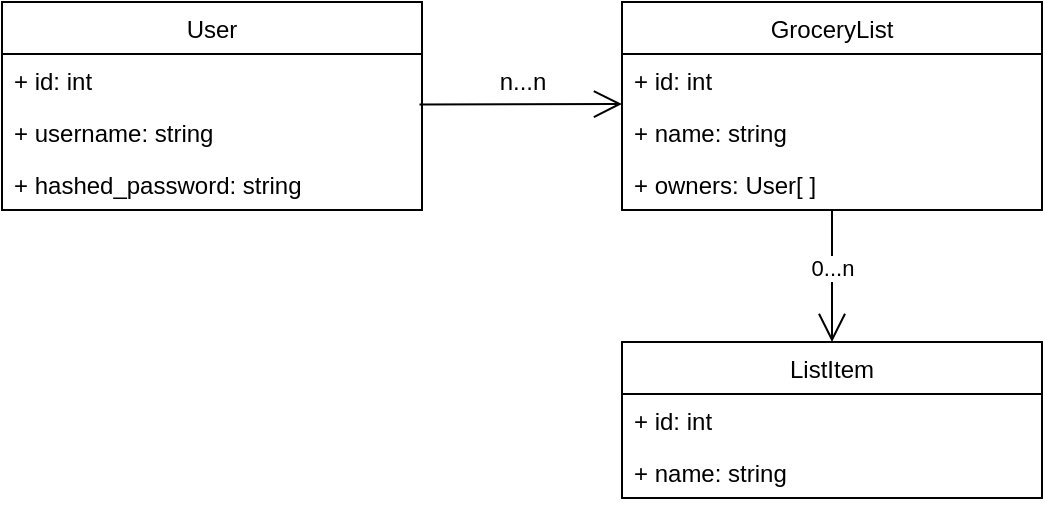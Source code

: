 <mxfile version="19.0.3" type="device"><diagram id="ihJ8pNhhlyzJnfHqWYfF" name="Page-1"><mxGraphModel dx="795" dy="567" grid="1" gridSize="10" guides="1" tooltips="1" connect="1" arrows="1" fold="1" page="1" pageScale="1" pageWidth="827" pageHeight="1169" math="0" shadow="0"><root><mxCell id="0"/><mxCell id="1" parent="0"/><mxCell id="LQRwnxW9GpFKFupmi97D-5" value="User" style="swimlane;fontStyle=0;childLayout=stackLayout;horizontal=1;startSize=26;fillColor=none;horizontalStack=0;resizeParent=1;resizeParentMax=0;resizeLast=0;collapsible=1;marginBottom=0;" vertex="1" parent="1"><mxGeometry x="130" y="290" width="210" height="104" as="geometry"/></mxCell><mxCell id="LQRwnxW9GpFKFupmi97D-8" value="+ id: int" style="text;strokeColor=none;fillColor=none;align=left;verticalAlign=top;spacingLeft=4;spacingRight=4;overflow=hidden;rotatable=0;points=[[0,0.5],[1,0.5]];portConstraint=eastwest;" vertex="1" parent="LQRwnxW9GpFKFupmi97D-5"><mxGeometry y="26" width="210" height="26" as="geometry"/></mxCell><mxCell id="LQRwnxW9GpFKFupmi97D-6" value="+ username: string" style="text;strokeColor=none;fillColor=none;align=left;verticalAlign=top;spacingLeft=4;spacingRight=4;overflow=hidden;rotatable=0;points=[[0,0.5],[1,0.5]];portConstraint=eastwest;" vertex="1" parent="LQRwnxW9GpFKFupmi97D-5"><mxGeometry y="52" width="210" height="26" as="geometry"/></mxCell><mxCell id="LQRwnxW9GpFKFupmi97D-7" value="+ hashed_password: string" style="text;strokeColor=none;fillColor=none;align=left;verticalAlign=top;spacingLeft=4;spacingRight=4;overflow=hidden;rotatable=0;points=[[0,0.5],[1,0.5]];portConstraint=eastwest;" vertex="1" parent="LQRwnxW9GpFKFupmi97D-5"><mxGeometry y="78" width="210" height="26" as="geometry"/></mxCell><mxCell id="LQRwnxW9GpFKFupmi97D-9" value="GroceryList" style="swimlane;fontStyle=0;childLayout=stackLayout;horizontal=1;startSize=26;fillColor=none;horizontalStack=0;resizeParent=1;resizeParentMax=0;resizeLast=0;collapsible=1;marginBottom=0;" vertex="1" parent="1"><mxGeometry x="440" y="290" width="210" height="104" as="geometry"/></mxCell><mxCell id="LQRwnxW9GpFKFupmi97D-10" value="+ id: int" style="text;strokeColor=none;fillColor=none;align=left;verticalAlign=top;spacingLeft=4;spacingRight=4;overflow=hidden;rotatable=0;points=[[0,0.5],[1,0.5]];portConstraint=eastwest;" vertex="1" parent="LQRwnxW9GpFKFupmi97D-9"><mxGeometry y="26" width="210" height="26" as="geometry"/></mxCell><mxCell id="LQRwnxW9GpFKFupmi97D-11" value="+ name: string" style="text;strokeColor=none;fillColor=none;align=left;verticalAlign=top;spacingLeft=4;spacingRight=4;overflow=hidden;rotatable=0;points=[[0,0.5],[1,0.5]];portConstraint=eastwest;" vertex="1" parent="LQRwnxW9GpFKFupmi97D-9"><mxGeometry y="52" width="210" height="26" as="geometry"/></mxCell><mxCell id="LQRwnxW9GpFKFupmi97D-12" value="+ owners: User[ ]" style="text;strokeColor=none;fillColor=none;align=left;verticalAlign=top;spacingLeft=4;spacingRight=4;overflow=hidden;rotatable=0;points=[[0,0.5],[1,0.5]];portConstraint=eastwest;" vertex="1" parent="LQRwnxW9GpFKFupmi97D-9"><mxGeometry y="78" width="210" height="26" as="geometry"/></mxCell><mxCell id="LQRwnxW9GpFKFupmi97D-13" value="" style="endArrow=open;endFill=1;endSize=12;html=1;rounded=0;exitX=0.994;exitY=-0.031;exitDx=0;exitDy=0;exitPerimeter=0;align=center;" edge="1" parent="1" source="LQRwnxW9GpFKFupmi97D-6"><mxGeometry width="160" relative="1" as="geometry"><mxPoint x="340" y="300" as="sourcePoint"/><mxPoint x="440" y="341" as="targetPoint"/></mxGeometry></mxCell><mxCell id="LQRwnxW9GpFKFupmi97D-14" value="n...n" style="text;html=1;align=center;verticalAlign=middle;resizable=0;points=[];autosize=1;strokeColor=none;fillColor=none;" vertex="1" parent="1"><mxGeometry x="370" y="320" width="40" height="20" as="geometry"/></mxCell><mxCell id="LQRwnxW9GpFKFupmi97D-15" value="ListItem" style="swimlane;fontStyle=0;childLayout=stackLayout;horizontal=1;startSize=26;fillColor=none;horizontalStack=0;resizeParent=1;resizeParentMax=0;resizeLast=0;collapsible=1;marginBottom=0;" vertex="1" parent="1"><mxGeometry x="440" y="460" width="210" height="78" as="geometry"/></mxCell><mxCell id="LQRwnxW9GpFKFupmi97D-16" value="+ id: int" style="text;strokeColor=none;fillColor=none;align=left;verticalAlign=top;spacingLeft=4;spacingRight=4;overflow=hidden;rotatable=0;points=[[0,0.5],[1,0.5]];portConstraint=eastwest;" vertex="1" parent="LQRwnxW9GpFKFupmi97D-15"><mxGeometry y="26" width="210" height="26" as="geometry"/></mxCell><mxCell id="LQRwnxW9GpFKFupmi97D-17" value="+ name: string" style="text;strokeColor=none;fillColor=none;align=left;verticalAlign=top;spacingLeft=4;spacingRight=4;overflow=hidden;rotatable=0;points=[[0,0.5],[1,0.5]];portConstraint=eastwest;" vertex="1" parent="LQRwnxW9GpFKFupmi97D-15"><mxGeometry y="52" width="210" height="26" as="geometry"/></mxCell><mxCell id="LQRwnxW9GpFKFupmi97D-19" value="" style="endArrow=open;endFill=1;endSize=12;html=1;rounded=0;align=center;entryX=0.5;entryY=0;entryDx=0;entryDy=0;exitX=0.5;exitY=1;exitDx=0;exitDy=0;" edge="1" parent="1" source="LQRwnxW9GpFKFupmi97D-9" target="LQRwnxW9GpFKFupmi97D-15"><mxGeometry width="160" relative="1" as="geometry"><mxPoint x="545" y="400" as="sourcePoint"/><mxPoint x="550" y="450" as="targetPoint"/></mxGeometry></mxCell><mxCell id="LQRwnxW9GpFKFupmi97D-21" value="0...n" style="edgeLabel;html=1;align=center;verticalAlign=middle;resizable=0;points=[];" vertex="1" connectable="0" parent="LQRwnxW9GpFKFupmi97D-19"><mxGeometry x="-0.126" relative="1" as="geometry"><mxPoint as="offset"/></mxGeometry></mxCell></root></mxGraphModel></diagram></mxfile>